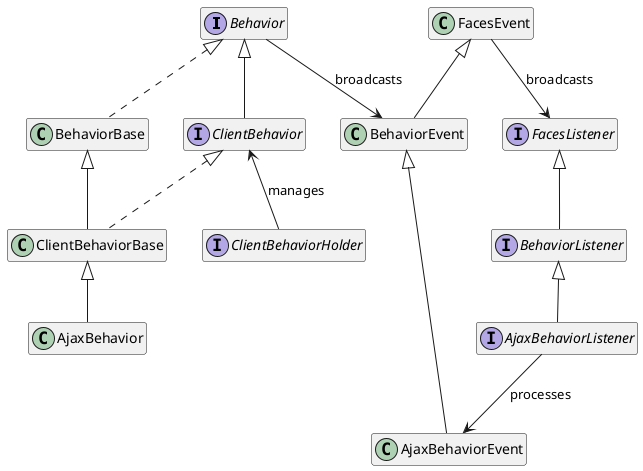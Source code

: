 @startuml

' Enterprise JSF project.
'
' Copyright 2024 e-Contract.be BV. All rights reserved.
' e-Contract.be BV proprietary/confidential. Use is subject to license terms.

hide empty members

interface Behavior
interface ClientBehavior
class BehaviorBase
class ClientBehaviorBase
class AjaxBehavior

class FacesEvent
class BehaviorEvent
class AjaxBehaviorEvent

interface FacesListener
interface BehaviorListener
interface AjaxBehaviorListener

interface ClientBehaviorHolder

ClientBehavior -u-|> Behavior
BehaviorBase .u.|>  Behavior
ClientBehaviorBase -u-|> BehaviorBase
ClientBehaviorBase .u.|> ClientBehavior
AjaxBehavior -u-|> ClientBehaviorBase

BehaviorEvent -u-|> FacesEvent
AjaxBehaviorEvent -u-|> BehaviorEvent

BehaviorListener -u-|> FacesListener
AjaxBehaviorListener -u-|> BehaviorListener

ClientBehaviorHolder -u-> ClientBehavior: manages

FacesEvent --> FacesListener: broadcasts
AjaxBehaviorListener --> AjaxBehaviorEvent: processes
Behavior --> BehaviorEvent: broadcasts

@enduml
